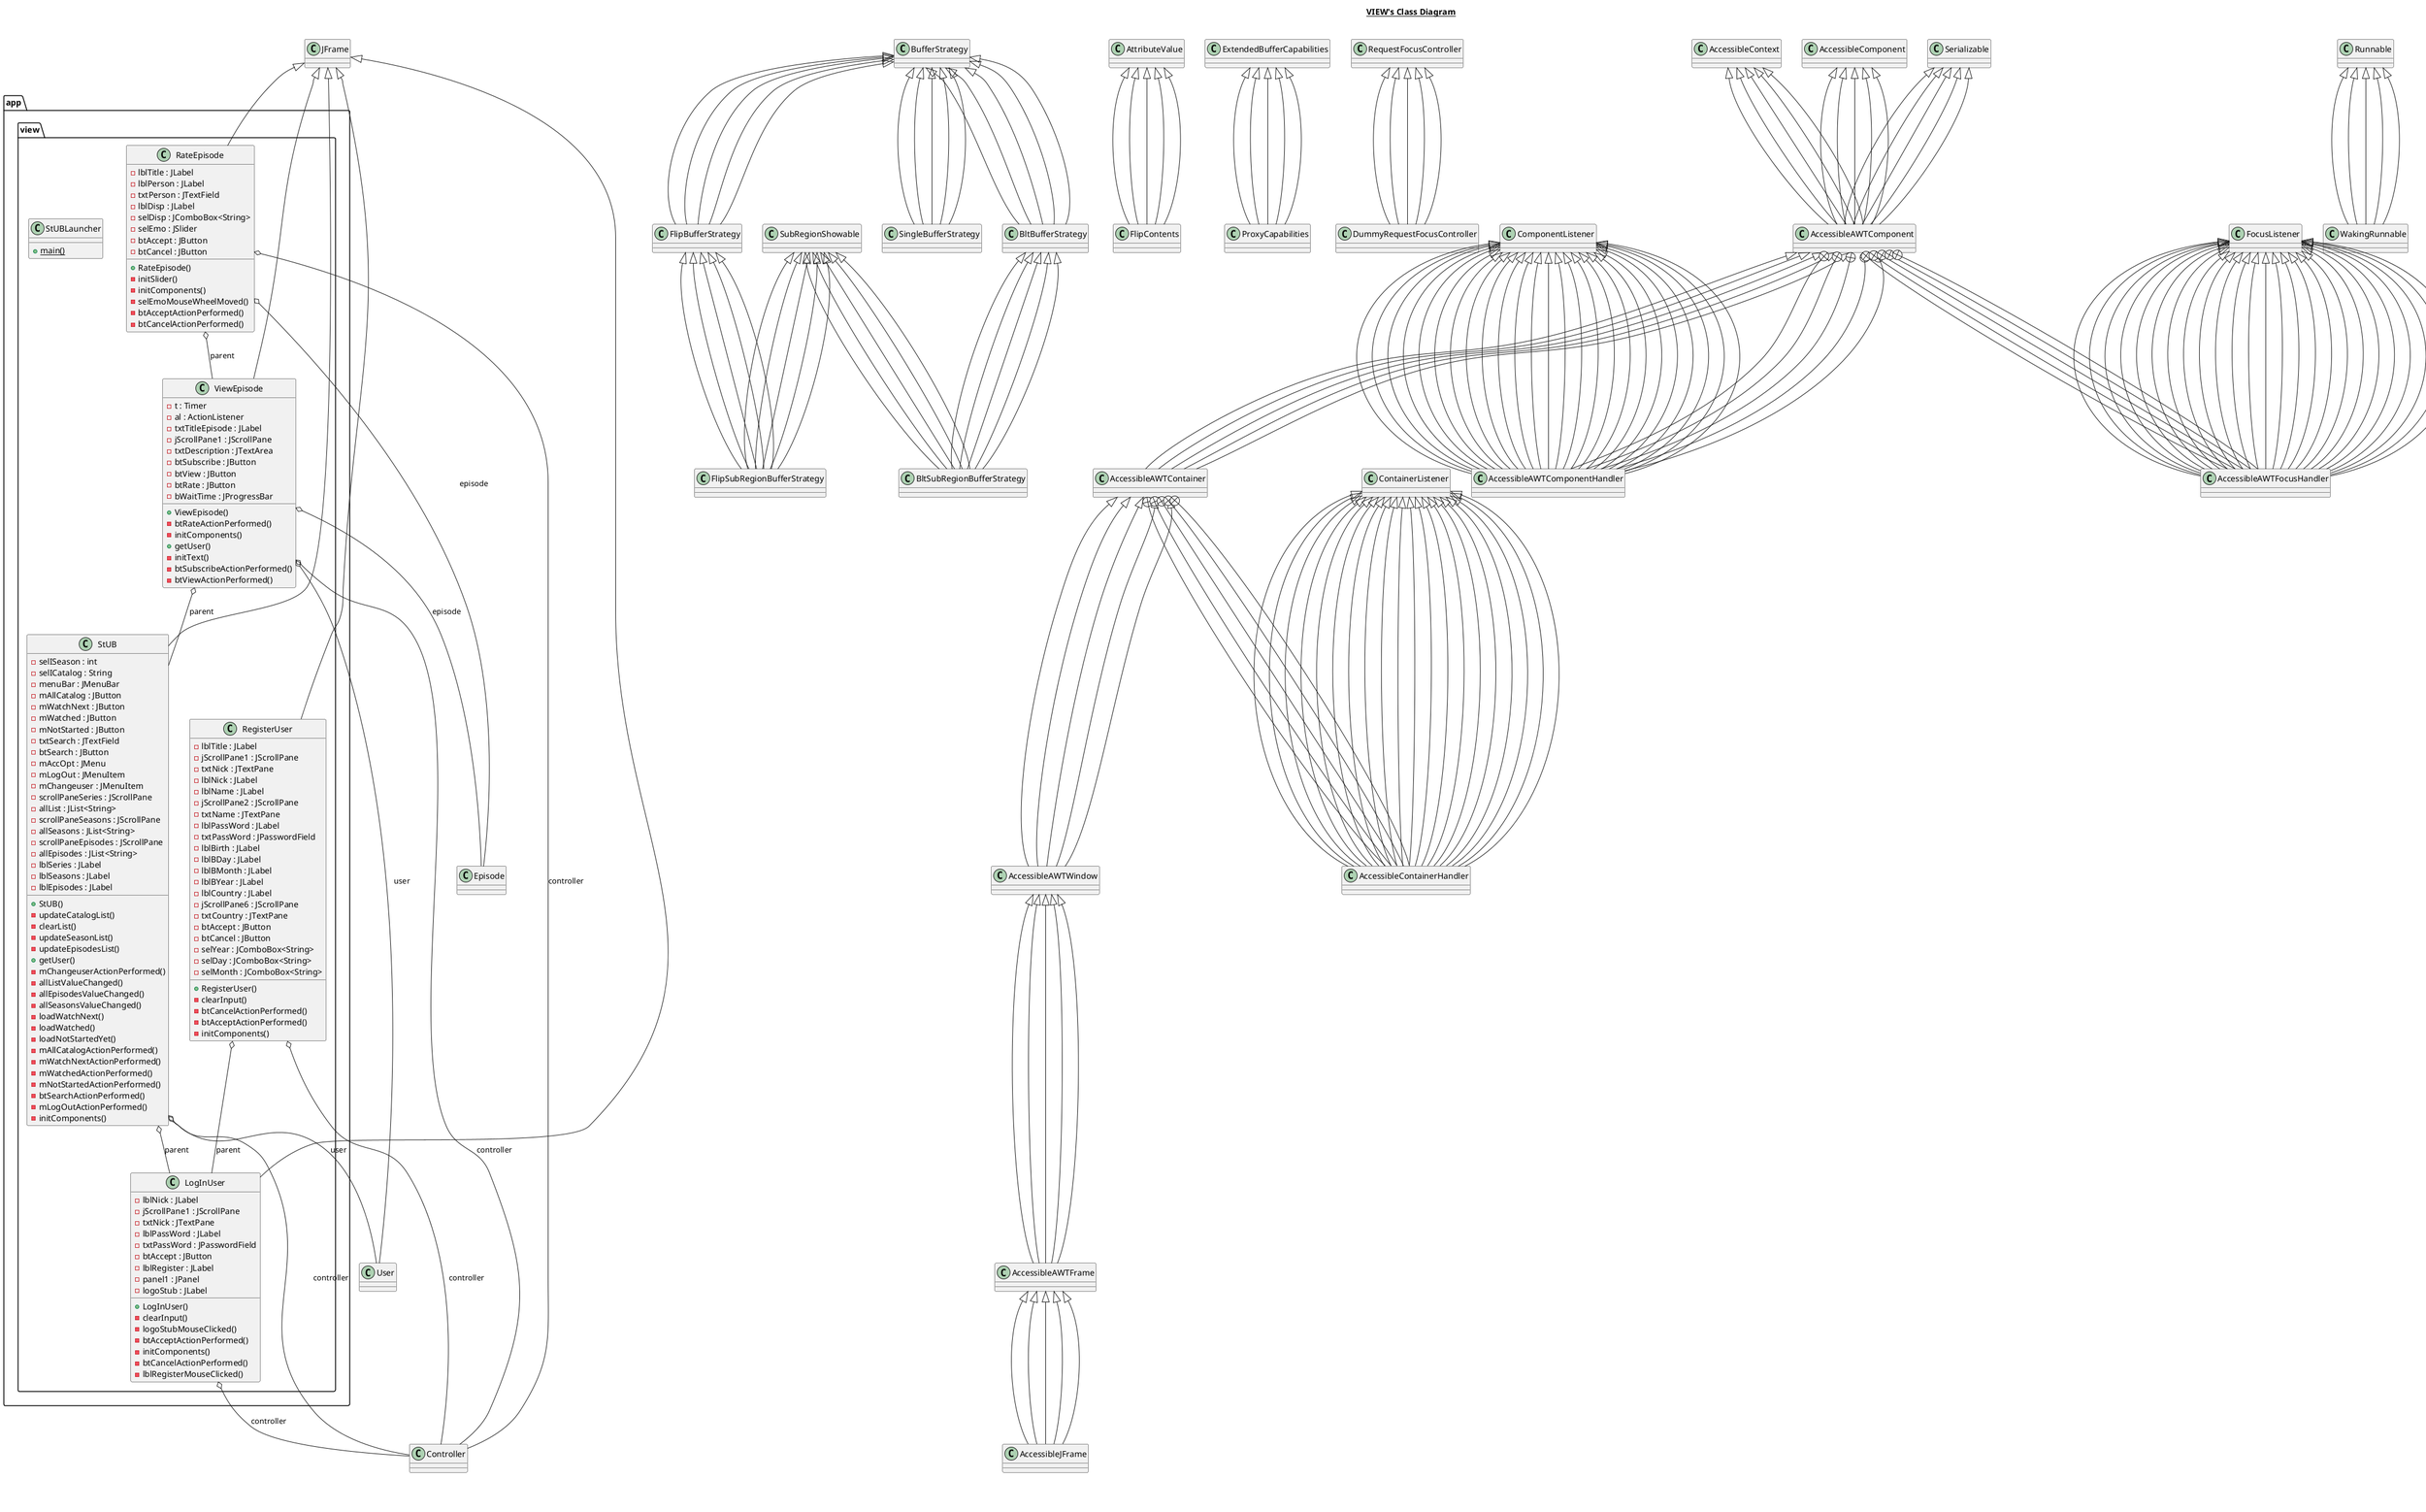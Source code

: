 @startuml

title __VIEW's Class Diagram__\n

  package app.view {
    class LogInUser {
        - lblNick : JLabel
        - jScrollPane1 : JScrollPane
        - txtNick : JTextPane
        - lblPassWord : JLabel
        - txtPassWord : JPasswordField
        - btAccept : JButton
        - lblRegister : JLabel
        - panel1 : JPanel
        - logoStub : JLabel
        + LogInUser()
        - clearInput()
        - logoStubMouseClicked()
        - btAcceptActionPerformed()
        - initComponents()
        - btCancelActionPerformed()
        - lblRegisterMouseClicked()
    }
  }
  

  package app.view {
    class RateEpisode {
        - lblTitle : JLabel
        - lblPerson : JLabel
        - txtPerson : JTextField
        - lblDisp : JLabel
        - selDisp : JComboBox<String>
        - selEmo : JSlider
        - btAccept : JButton
        - btCancel : JButton
        + RateEpisode()
        - initSlider()
        - initComponents()
        - selEmoMouseWheelMoved()
        - btAcceptActionPerformed()
        - btCancelActionPerformed()
    }
  }
  

  package app.view {
    class RegisterUser {
        - lblTitle : JLabel
        - jScrollPane1 : JScrollPane
        - txtNick : JTextPane
        - lblNick : JLabel
        - lblName : JLabel
        - jScrollPane2 : JScrollPane
        - txtName : JTextPane
        - lblPassWord : JLabel
        - txtPassWord : JPasswordField
        - lblBirth : JLabel
        - lblBDay : JLabel
        - lblBMonth : JLabel
        - lblBYear : JLabel
        - lblCountry : JLabel
        - jScrollPane6 : JScrollPane
        - txtCountry : JTextPane
        - btAccept : JButton
        - btCancel : JButton
        - selYear : JComboBox<String>
        - selDay : JComboBox<String>
        - selMonth : JComboBox<String>
        + RegisterUser()
        - clearInput()
        - btCancelActionPerformed()
        - btAcceptActionPerformed()
        - initComponents()
    }
  }
  

  package app.view {
    class StUB {
        - selISeason : int
        - selICatalog : String
        - menuBar : JMenuBar
        - mAllCatalog : JButton
        - mWatchNext : JButton
        - mWatched : JButton
        - mNotStarted : JButton
        - txtSearch : JTextField
        - btSearch : JButton
        - mAccOpt : JMenu
        - mLogOut : JMenuItem
        - mChangeuser : JMenuItem
        - scrollPaneSeries : JScrollPane
        - allList : JList<String>
        - scrollPaneSeasons : JScrollPane
        - allSeasons : JList<String>
        - scrollPaneEpisodes : JScrollPane
        - allEpisodes : JList<String>
        - lblSeries : JLabel
        - lblSeasons : JLabel
        - lblEpisodes : JLabel
        + StUB()
        - updateCatalogList()
        - clearList()
        - updateSeasonList()
        - updateEpisodesList()
        + getUser()
        - mChangeuserActionPerformed()
        - allListValueChanged()
        - allEpisodesValueChanged()
        - allSeasonsValueChanged()
        - loadWatchNext()
        - loadWatched()
        - loadNotStartedYet()
        - mAllCatalogActionPerformed()
        - mWatchNextActionPerformed()
        - mWatchedActionPerformed()
        - mNotStartedActionPerformed()
        - btSearchActionPerformed()
        - mLogOutActionPerformed()
        - initComponents()
    }
  }
  

  package app.view {
    class StUBLauncher {
        {static} + main()
    }
  }
  

  package app.view {
    class ViewEpisode {
        - t : Timer
        - al : ActionListener
        - txtTitleEpisode : JLabel
        - jScrollPane1 : JScrollPane
        - txtDescription : JTextArea
        - btSubscribe : JButton
        - btView : JButton
        - btRate : JButton
        - bWaitTime : JProgressBar
        + ViewEpisode()
        - btRateActionPerformed()
        - initComponents()
        + getUser()
        - initText()
        - btSubscribeActionPerformed()
        - btViewActionPerformed()
    }
  }
  

  LogInUser -up-|> JFrame
  LogInUser o-- Controller : controller
  AccessibleJFrame -up-|> AccessibleAWTFrame
  AccessibleContainerHandler -up-|> ContainerListener
  AccessibleAWTComponentHandler -up-|> ComponentListener
  AccessibleAWTFocusHandler -up-|> FocusListener
  AccessibleAWTFrame -up-|> AccessibleAWTWindow
  AccessibleContainerHandler -up-|> ContainerListener
  AccessibleAWTComponentHandler -up-|> ComponentListener
  AccessibleAWTFocusHandler -up-|> FocusListener
  AccessibleAWTWindow -up-|> AccessibleAWTContainer
  AccessibleContainerHandler -up-|> ContainerListener
  AccessibleAWTComponentHandler -up-|> ComponentListener
  AccessibleAWTFocusHandler -up-|> FocusListener
  WindowDisposerRecord -up-|> DisposerRecord
  AccessibleAWTContainer -up-|> AccessibleAWTComponent
  AccessibleAWTContainer +-down- AccessibleContainerHandler
  AccessibleContainerHandler -up-|> ContainerListener
  AccessibleAWTComponentHandler -up-|> ComponentListener
  AccessibleAWTFocusHandler -up-|> FocusListener
  DropTargetEventTargetFilter -up-|> EventTargetFilter
  MouseEventTargetFilter -up-|> EventTargetFilter
  WakingRunnable -up-|> Runnable
  AccessibleAWTComponent -up-|> Serializable
  AccessibleAWTComponent -up-|> AccessibleComponent
  AccessibleAWTComponent -up-|> AccessibleContext
  AccessibleAWTComponent +-down- AccessibleAWTComponentHandler
  AccessibleAWTComponent +-down- AccessibleAWTFocusHandler
  AccessibleAWTComponentHandler -up-|> ComponentListener
  AccessibleAWTFocusHandler -up-|> FocusListener
  BltBufferStrategy -up-|> BufferStrategy
  BltSubRegionBufferStrategy -up-|> SubRegionShowable
  BltSubRegionBufferStrategy -up-|> BltBufferStrategy
  DummyRequestFocusController -up-|> RequestFocusController
  FlipBufferStrategy -up-|> BufferStrategy
  FlipSubRegionBufferStrategy -up-|> SubRegionShowable
  FlipSubRegionBufferStrategy -up-|> FlipBufferStrategy
  ProxyCapabilities -up-|> ExtendedBufferCapabilities
  FlipContents -up-|> AttributeValue
  SingleBufferStrategy -up-|> BufferStrategy
  RateEpisode -up-|> JFrame
  RateEpisode o-- ViewEpisode : parent
  RateEpisode o-- Controller : controller
  RateEpisode o-- Episode : episode
  AccessibleJFrame -up-|> AccessibleAWTFrame
  AccessibleContainerHandler -up-|> ContainerListener
  AccessibleAWTComponentHandler -up-|> ComponentListener
  AccessibleAWTFocusHandler -up-|> FocusListener
  AccessibleAWTFrame -up-|> AccessibleAWTWindow
  AccessibleContainerHandler -up-|> ContainerListener
  AccessibleAWTComponentHandler -up-|> ComponentListener
  AccessibleAWTFocusHandler -up-|> FocusListener
  AccessibleAWTWindow -up-|> AccessibleAWTContainer
  AccessibleContainerHandler -up-|> ContainerListener
  AccessibleAWTComponentHandler -up-|> ComponentListener
  AccessibleAWTFocusHandler -up-|> FocusListener
  WindowDisposerRecord -up-|> DisposerRecord
  AccessibleAWTContainer -up-|> AccessibleAWTComponent
  AccessibleAWTContainer +-down- AccessibleContainerHandler
  AccessibleContainerHandler -up-|> ContainerListener
  AccessibleAWTComponentHandler -up-|> ComponentListener
  AccessibleAWTFocusHandler -up-|> FocusListener
  DropTargetEventTargetFilter -up-|> EventTargetFilter
  MouseEventTargetFilter -up-|> EventTargetFilter
  WakingRunnable -up-|> Runnable
  AccessibleAWTComponent -up-|> Serializable
  AccessibleAWTComponent -up-|> AccessibleComponent
  AccessibleAWTComponent -up-|> AccessibleContext
  AccessibleAWTComponent +-down- AccessibleAWTComponentHandler
  AccessibleAWTComponent +-down- AccessibleAWTFocusHandler
  AccessibleAWTComponentHandler -up-|> ComponentListener
  AccessibleAWTFocusHandler -up-|> FocusListener
  BltBufferStrategy -up-|> BufferStrategy
  BltSubRegionBufferStrategy -up-|> SubRegionShowable
  BltSubRegionBufferStrategy -up-|> BltBufferStrategy
  DummyRequestFocusController -up-|> RequestFocusController
  FlipBufferStrategy -up-|> BufferStrategy
  FlipSubRegionBufferStrategy -up-|> SubRegionShowable
  FlipSubRegionBufferStrategy -up-|> FlipBufferStrategy
  ProxyCapabilities -up-|> ExtendedBufferCapabilities
  FlipContents -up-|> AttributeValue
  SingleBufferStrategy -up-|> BufferStrategy
  RegisterUser -up-|> JFrame
  RegisterUser o-- Controller : controller
  RegisterUser o-- LogInUser : parent
  AccessibleJFrame -up-|> AccessibleAWTFrame
  AccessibleContainerHandler -up-|> ContainerListener
  AccessibleAWTComponentHandler -up-|> ComponentListener
  AccessibleAWTFocusHandler -up-|> FocusListener
  AccessibleAWTFrame -up-|> AccessibleAWTWindow
  AccessibleContainerHandler -up-|> ContainerListener
  AccessibleAWTComponentHandler -up-|> ComponentListener
  AccessibleAWTFocusHandler -up-|> FocusListener
  AccessibleAWTWindow -up-|> AccessibleAWTContainer
  AccessibleContainerHandler -up-|> ContainerListener
  AccessibleAWTComponentHandler -up-|> ComponentListener
  AccessibleAWTFocusHandler -up-|> FocusListener
  WindowDisposerRecord -up-|> DisposerRecord
  AccessibleAWTContainer -up-|> AccessibleAWTComponent
  AccessibleAWTContainer +-down- AccessibleContainerHandler
  AccessibleContainerHandler -up-|> ContainerListener
  AccessibleAWTComponentHandler -up-|> ComponentListener
  AccessibleAWTFocusHandler -up-|> FocusListener
  DropTargetEventTargetFilter -up-|> EventTargetFilter
  MouseEventTargetFilter -up-|> EventTargetFilter
  WakingRunnable -up-|> Runnable
  AccessibleAWTComponent -up-|> Serializable
  AccessibleAWTComponent -up-|> AccessibleComponent
  AccessibleAWTComponent -up-|> AccessibleContext
  AccessibleAWTComponent +-down- AccessibleAWTComponentHandler
  AccessibleAWTComponent +-down- AccessibleAWTFocusHandler
  AccessibleAWTComponentHandler -up-|> ComponentListener
  AccessibleAWTFocusHandler -up-|> FocusListener
  BltBufferStrategy -up-|> BufferStrategy
  BltSubRegionBufferStrategy -up-|> SubRegionShowable
  BltSubRegionBufferStrategy -up-|> BltBufferStrategy
  DummyRequestFocusController -up-|> RequestFocusController
  FlipBufferStrategy -up-|> BufferStrategy
  FlipSubRegionBufferStrategy -up-|> SubRegionShowable
  FlipSubRegionBufferStrategy -up-|> FlipBufferStrategy
  ProxyCapabilities -up-|> ExtendedBufferCapabilities
  FlipContents -up-|> AttributeValue
  SingleBufferStrategy -up-|> BufferStrategy
  StUB -up-|> JFrame
  StUB o-- Controller : controller
  StUB o-- User : user
  StUB o-- LogInUser : parent
  AccessibleJFrame -up-|> AccessibleAWTFrame
  AccessibleContainerHandler -up-|> ContainerListener
  AccessibleAWTComponentHandler -up-|> ComponentListener
  AccessibleAWTFocusHandler -up-|> FocusListener
  AccessibleAWTFrame -up-|> AccessibleAWTWindow
  AccessibleContainerHandler -up-|> ContainerListener
  AccessibleAWTComponentHandler -up-|> ComponentListener
  AccessibleAWTFocusHandler -up-|> FocusListener
  AccessibleAWTWindow -up-|> AccessibleAWTContainer
  AccessibleContainerHandler -up-|> ContainerListener
  AccessibleAWTComponentHandler -up-|> ComponentListener
  AccessibleAWTFocusHandler -up-|> FocusListener
  WindowDisposerRecord -up-|> DisposerRecord
  AccessibleAWTContainer -up-|> AccessibleAWTComponent
  AccessibleAWTContainer +-down- AccessibleContainerHandler
  AccessibleContainerHandler -up-|> ContainerListener
  AccessibleAWTComponentHandler -up-|> ComponentListener
  AccessibleAWTFocusHandler -up-|> FocusListener
  DropTargetEventTargetFilter -up-|> EventTargetFilter
  MouseEventTargetFilter -up-|> EventTargetFilter
  WakingRunnable -up-|> Runnable
  AccessibleAWTComponent -up-|> Serializable
  AccessibleAWTComponent -up-|> AccessibleComponent
  AccessibleAWTComponent -up-|> AccessibleContext
  AccessibleAWTComponent +-down- AccessibleAWTComponentHandler
  AccessibleAWTComponent +-down- AccessibleAWTFocusHandler
  AccessibleAWTComponentHandler -up-|> ComponentListener
  AccessibleAWTFocusHandler -up-|> FocusListener
  BltBufferStrategy -up-|> BufferStrategy
  BltSubRegionBufferStrategy -up-|> SubRegionShowable
  BltSubRegionBufferStrategy -up-|> BltBufferStrategy
  DummyRequestFocusController -up-|> RequestFocusController
  FlipBufferStrategy -up-|> BufferStrategy
  FlipSubRegionBufferStrategy -up-|> SubRegionShowable
  FlipSubRegionBufferStrategy -up-|> FlipBufferStrategy
  ProxyCapabilities -up-|> ExtendedBufferCapabilities
  FlipContents -up-|> AttributeValue
  SingleBufferStrategy -up-|> BufferStrategy
  ViewEpisode -up-|> JFrame
  ViewEpisode o-- Controller : controller
  ViewEpisode o-- StUB : parent
  ViewEpisode o-- Episode : episode
  ViewEpisode o-- User : user
  AccessibleJFrame -up-|> AccessibleAWTFrame
  AccessibleContainerHandler -up-|> ContainerListener
  AccessibleAWTComponentHandler -up-|> ComponentListener
  AccessibleAWTFocusHandler -up-|> FocusListener
  AccessibleAWTFrame -up-|> AccessibleAWTWindow
  AccessibleContainerHandler -up-|> ContainerListener
  AccessibleAWTComponentHandler -up-|> ComponentListener
  AccessibleAWTFocusHandler -up-|> FocusListener
  AccessibleAWTWindow -up-|> AccessibleAWTContainer
  AccessibleContainerHandler -up-|> ContainerListener
  AccessibleAWTComponentHandler -up-|> ComponentListener
  AccessibleAWTFocusHandler -up-|> FocusListener
  WindowDisposerRecord -up-|> DisposerRecord
  AccessibleAWTContainer -up-|> AccessibleAWTComponent
  AccessibleAWTContainer +-down- AccessibleContainerHandler
  AccessibleContainerHandler -up-|> ContainerListener
  AccessibleAWTComponentHandler -up-|> ComponentListener
  AccessibleAWTFocusHandler -up-|> FocusListener
  DropTargetEventTargetFilter -up-|> EventTargetFilter
  MouseEventTargetFilter -up-|> EventTargetFilter
  WakingRunnable -up-|> Runnable
  AccessibleAWTComponent -up-|> Serializable
  AccessibleAWTComponent -up-|> AccessibleComponent
  AccessibleAWTComponent -up-|> AccessibleContext
  AccessibleAWTComponent +-down- AccessibleAWTComponentHandler
  AccessibleAWTComponent +-down- AccessibleAWTFocusHandler
  AccessibleAWTComponentHandler -up-|> ComponentListener
  AccessibleAWTFocusHandler -up-|> FocusListener
  BltBufferStrategy -up-|> BufferStrategy
  BltSubRegionBufferStrategy -up-|> SubRegionShowable
  BltSubRegionBufferStrategy -up-|> BltBufferStrategy
  DummyRequestFocusController -up-|> RequestFocusController
  FlipBufferStrategy -up-|> BufferStrategy
  FlipSubRegionBufferStrategy -up-|> SubRegionShowable
  FlipSubRegionBufferStrategy -up-|> FlipBufferStrategy
  ProxyCapabilities -up-|> ExtendedBufferCapabilities
  FlipContents -up-|> AttributeValue
  SingleBufferStrategy -up-|> BufferStrategy


right footer


PlantUML diagram generated by SketchIt! (https://bitbucket.org/pmesmeur/sketch.it)
For more information about this tool, please contact philippe.mesmeur@gmail.com
endfooter

@enduml
